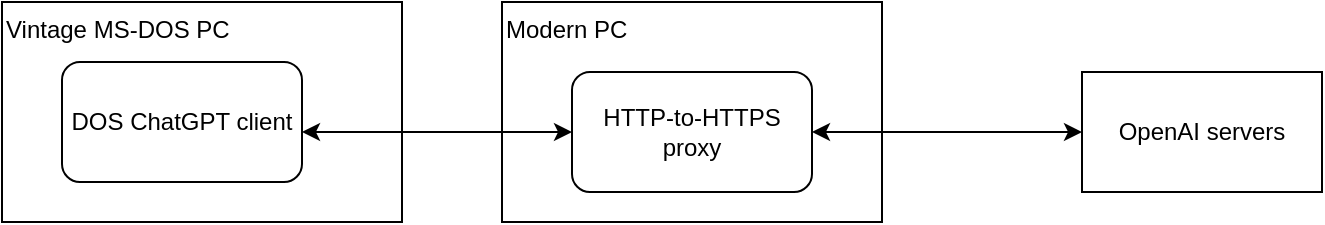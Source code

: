 <mxfile version="21.1.1" type="device">
  <diagram name="Page-1" id="h2VA4krKlCOmyeqGn1Cr">
    <mxGraphModel dx="1018" dy="509" grid="1" gridSize="10" guides="1" tooltips="1" connect="1" arrows="1" fold="1" page="1" pageScale="1" pageWidth="827" pageHeight="1169" math="0" shadow="0">
      <root>
        <mxCell id="0" />
        <mxCell id="1" parent="0" />
        <mxCell id="iPBLqGsfzcVAGnoJtpEh-3" value="Vintage MS-DOS PC" style="rounded=0;whiteSpace=wrap;html=1;align=left;verticalAlign=top;" vertex="1" parent="1">
          <mxGeometry x="340" y="160" width="200" height="110" as="geometry" />
        </mxCell>
        <mxCell id="iPBLqGsfzcVAGnoJtpEh-4" value="DOS ChatGPT client" style="rounded=1;whiteSpace=wrap;html=1;" vertex="1" parent="1">
          <mxGeometry x="370" y="190" width="120" height="60" as="geometry" />
        </mxCell>
        <mxCell id="iPBLqGsfzcVAGnoJtpEh-5" value="Modern PC&lt;br&gt;" style="rounded=0;whiteSpace=wrap;html=1;align=left;verticalAlign=top;" vertex="1" parent="1">
          <mxGeometry x="590" y="160" width="190" height="110" as="geometry" />
        </mxCell>
        <mxCell id="iPBLqGsfzcVAGnoJtpEh-6" value="HTTP-to-HTTPS proxy" style="rounded=1;whiteSpace=wrap;html=1;" vertex="1" parent="1">
          <mxGeometry x="625" y="195" width="120" height="60" as="geometry" />
        </mxCell>
        <mxCell id="iPBLqGsfzcVAGnoJtpEh-8" value="OpenAI servers" style="rounded=0;whiteSpace=wrap;html=1;" vertex="1" parent="1">
          <mxGeometry x="880" y="195" width="120" height="60" as="geometry" />
        </mxCell>
        <mxCell id="iPBLqGsfzcVAGnoJtpEh-9" value="" style="endArrow=classic;startArrow=classic;html=1;rounded=0;entryX=0;entryY=0.5;entryDx=0;entryDy=0;" edge="1" parent="1" target="iPBLqGsfzcVAGnoJtpEh-6">
          <mxGeometry width="50" height="50" relative="1" as="geometry">
            <mxPoint x="490" y="225" as="sourcePoint" />
            <mxPoint x="540" y="175" as="targetPoint" />
          </mxGeometry>
        </mxCell>
        <mxCell id="iPBLqGsfzcVAGnoJtpEh-12" value="" style="endArrow=classic;startArrow=classic;html=1;rounded=0;entryX=0;entryY=0.5;entryDx=0;entryDy=0;exitX=1;exitY=0.5;exitDx=0;exitDy=0;" edge="1" parent="1" source="iPBLqGsfzcVAGnoJtpEh-6" target="iPBLqGsfzcVAGnoJtpEh-8">
          <mxGeometry width="50" height="50" relative="1" as="geometry">
            <mxPoint x="745" y="230" as="sourcePoint" />
            <mxPoint x="795" y="180" as="targetPoint" />
          </mxGeometry>
        </mxCell>
      </root>
    </mxGraphModel>
  </diagram>
</mxfile>

